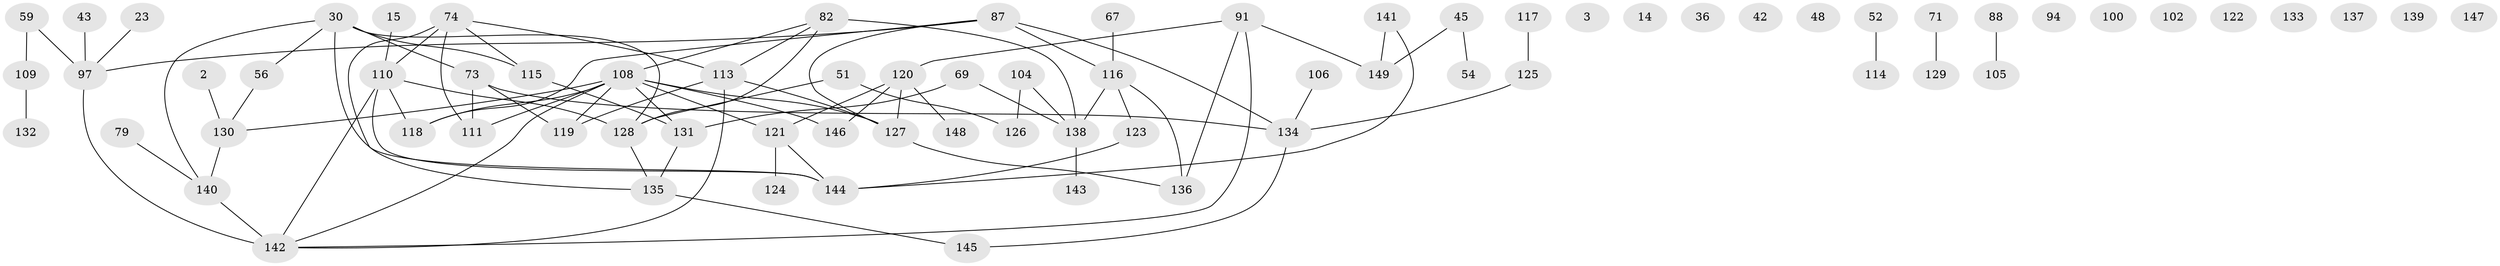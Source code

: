 // original degree distribution, {3: 0.21476510067114093, 1: 0.19463087248322147, 0: 0.087248322147651, 2: 0.3221476510067114, 5: 0.053691275167785234, 4: 0.10738255033557047, 7: 0.006711409395973154, 6: 0.013422818791946308}
// Generated by graph-tools (version 1.1) at 2025/39/03/09/25 04:39:32]
// undirected, 74 vertices, 89 edges
graph export_dot {
graph [start="1"]
  node [color=gray90,style=filled];
  2;
  3;
  14;
  15;
  23;
  30 [super="+26"];
  36;
  42;
  43;
  45 [super="+29"];
  48;
  51 [super="+8"];
  52;
  54;
  56;
  59;
  67;
  69;
  71;
  73 [super="+53"];
  74;
  79;
  82 [super="+4"];
  87 [super="+47"];
  88;
  91 [super="+31"];
  94;
  97 [super="+41"];
  100;
  102;
  104 [super="+40"];
  105;
  106;
  108 [super="+86+92+89"];
  109;
  110 [super="+37+65+107"];
  111 [super="+101+103+39+70"];
  113 [super="+83"];
  114;
  115;
  116 [super="+11+38+46+60"];
  117;
  118 [super="+49"];
  119 [super="+27+44"];
  120 [super="+75+93+99+72+68+50"];
  121;
  122;
  123;
  124;
  125;
  126;
  127 [super="+112"];
  128 [super="+57+21+66"];
  129;
  130;
  131;
  132;
  133;
  134 [super="+98"];
  135;
  136 [super="+64+63"];
  137;
  138 [super="+90"];
  139;
  140 [super="+78"];
  141 [super="+77+85"];
  142 [super="+95"];
  143 [super="+96"];
  144 [super="+33+55"];
  145 [super="+22"];
  146;
  147;
  148;
  149 [super="+58"];
  2 -- 130;
  15 -- 110;
  23 -- 97;
  30 -- 56;
  30 -- 115;
  30 -- 140;
  30 -- 73 [weight=2];
  30 -- 144;
  30 -- 128;
  43 -- 97;
  45 -- 54;
  45 -- 149;
  51 -- 126;
  51 -- 128;
  52 -- 114;
  56 -- 130;
  59 -- 109;
  59 -- 97;
  67 -- 116;
  69 -- 131;
  69 -- 138;
  71 -- 129;
  73 -- 134;
  73 -- 119;
  73 -- 111;
  74 -- 115;
  74 -- 135;
  74 -- 110;
  74 -- 113;
  74 -- 111;
  79 -- 140;
  82 -- 138 [weight=3];
  82 -- 128;
  82 -- 113;
  82 -- 108;
  87 -- 97;
  87 -- 118;
  87 -- 116 [weight=2];
  87 -- 134;
  87 -- 127;
  88 -- 105;
  91 -- 142;
  91 -- 149 [weight=2];
  91 -- 136;
  91 -- 120;
  97 -- 142;
  104 -- 138;
  104 -- 126;
  106 -- 134;
  108 -- 127;
  108 -- 146;
  108 -- 131;
  108 -- 142;
  108 -- 119;
  108 -- 118;
  108 -- 130;
  108 -- 121;
  108 -- 111;
  109 -- 132;
  110 -- 144;
  110 -- 128;
  110 -- 142 [weight=2];
  110 -- 118;
  113 -- 119;
  113 -- 127;
  113 -- 142;
  115 -- 131;
  116 -- 123;
  116 -- 138 [weight=2];
  116 -- 136;
  117 -- 125;
  120 -- 148;
  120 -- 121;
  120 -- 127;
  120 -- 146;
  121 -- 124;
  121 -- 144;
  123 -- 144;
  125 -- 134;
  127 -- 136;
  128 -- 135;
  130 -- 140;
  131 -- 135;
  134 -- 145;
  135 -- 145;
  138 -- 143 [weight=2];
  140 -- 142;
  141 -- 144;
  141 -- 149;
}
